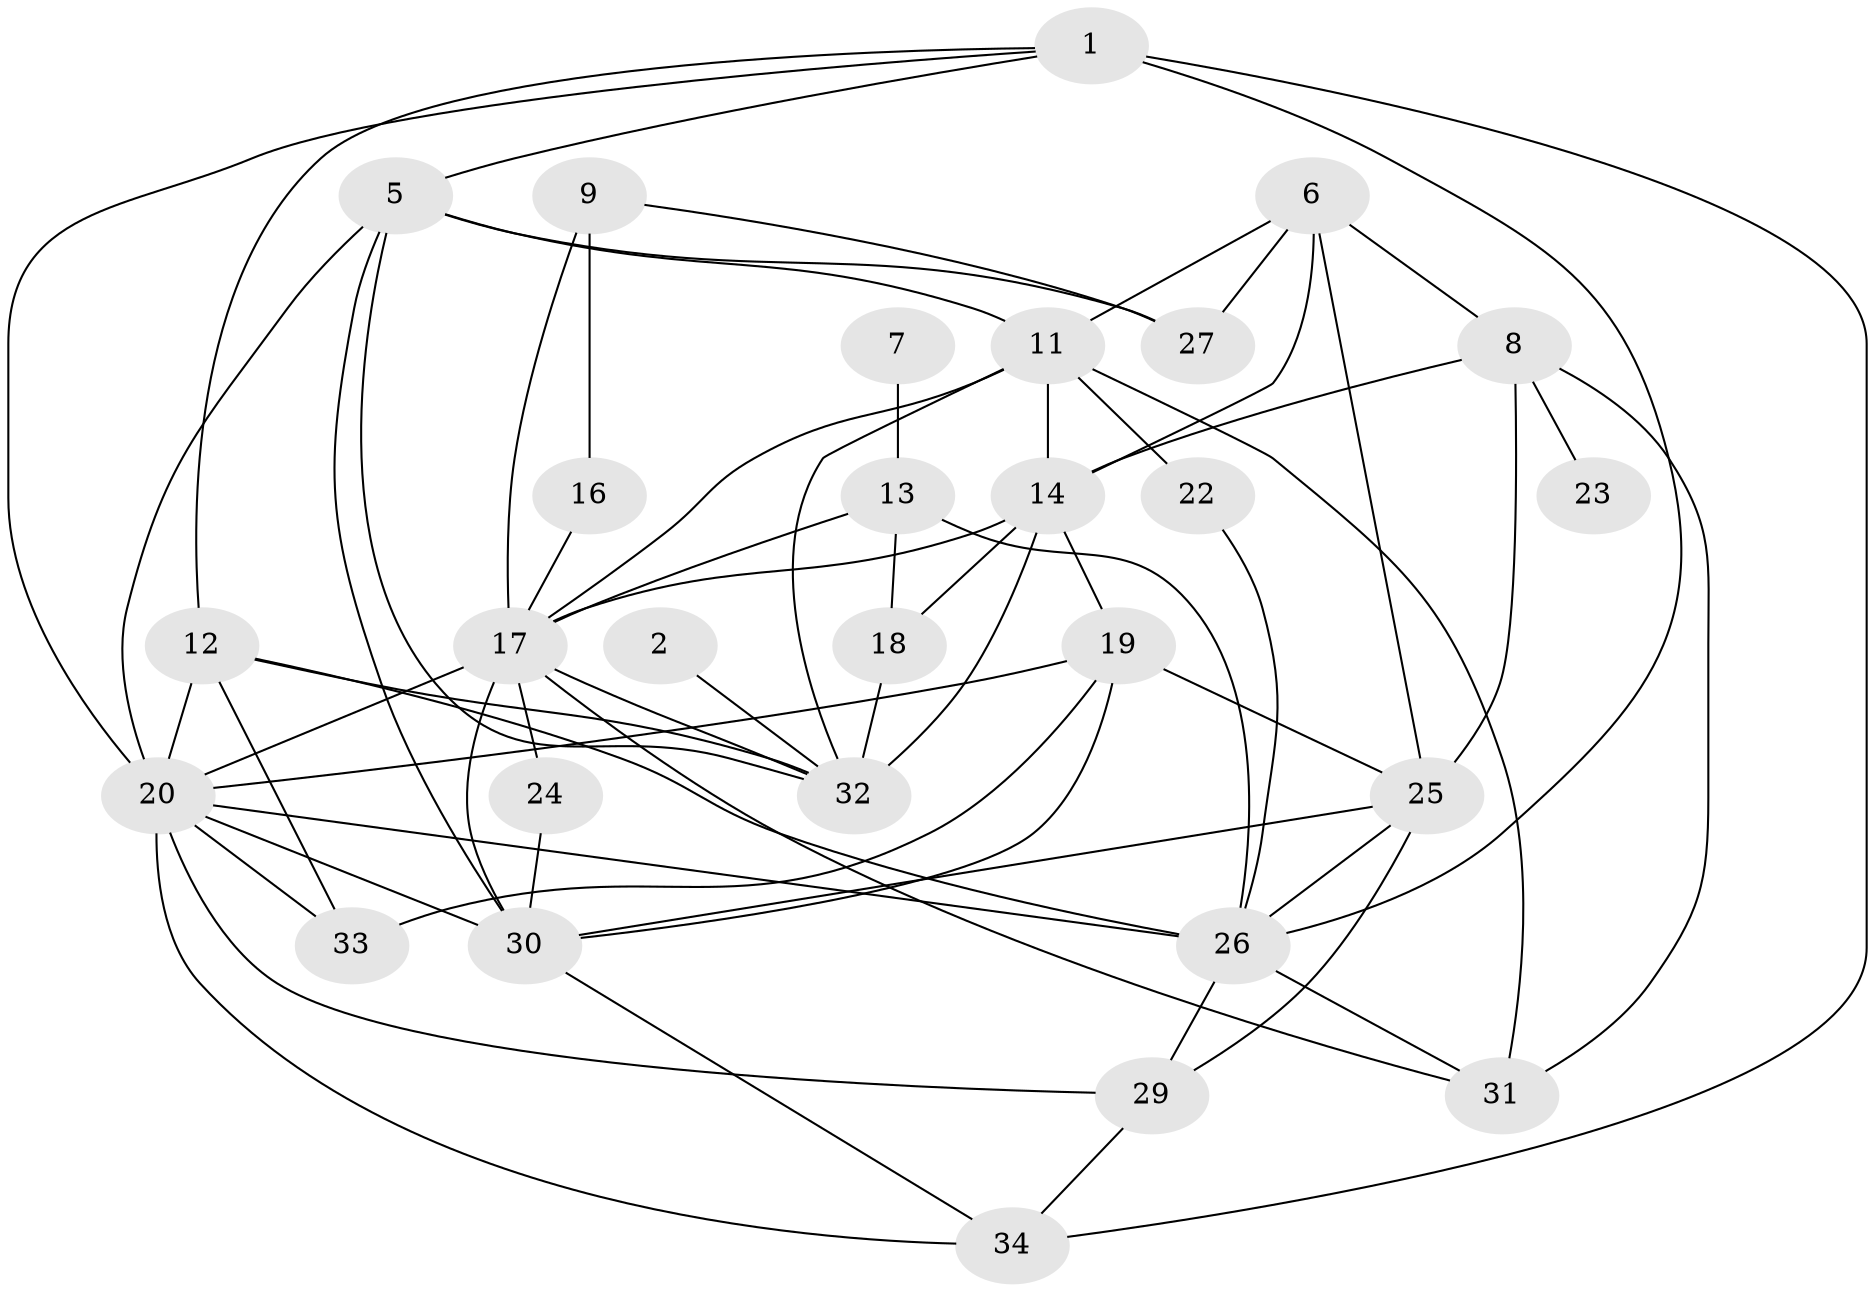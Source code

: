 // original degree distribution, {1: 0.19469026548672566, 2: 0.25663716814159293, 5: 0.05309734513274336, 4: 0.19469026548672566, 3: 0.18584070796460178, 0: 0.035398230088495575, 6: 0.05309734513274336, 7: 0.02654867256637168}
// Generated by graph-tools (version 1.1) at 2025/35/03/04/25 23:35:55]
// undirected, 28 vertices, 65 edges
graph export_dot {
  node [color=gray90,style=filled];
  1;
  2;
  5;
  6;
  7;
  8;
  9;
  11;
  12;
  13;
  14;
  16;
  17;
  18;
  19;
  20;
  22;
  23;
  24;
  25;
  26;
  27;
  29;
  30;
  31;
  32;
  33;
  34;
  1 -- 5 [weight=1.0];
  1 -- 12 [weight=1.0];
  1 -- 20 [weight=1.0];
  1 -- 26 [weight=1.0];
  1 -- 34 [weight=2.0];
  2 -- 32 [weight=1.0];
  5 -- 11 [weight=1.0];
  5 -- 20 [weight=1.0];
  5 -- 27 [weight=1.0];
  5 -- 30 [weight=1.0];
  5 -- 32 [weight=2.0];
  6 -- 8 [weight=1.0];
  6 -- 11 [weight=1.0];
  6 -- 14 [weight=1.0];
  6 -- 25 [weight=1.0];
  6 -- 27 [weight=1.0];
  7 -- 13 [weight=1.0];
  8 -- 14 [weight=1.0];
  8 -- 23 [weight=1.0];
  8 -- 25 [weight=1.0];
  8 -- 31 [weight=1.0];
  9 -- 16 [weight=1.0];
  9 -- 17 [weight=1.0];
  9 -- 27 [weight=1.0];
  11 -- 14 [weight=1.0];
  11 -- 17 [weight=1.0];
  11 -- 22 [weight=2.0];
  11 -- 31 [weight=1.0];
  11 -- 32 [weight=1.0];
  12 -- 20 [weight=1.0];
  12 -- 26 [weight=1.0];
  12 -- 32 [weight=2.0];
  12 -- 33 [weight=1.0];
  13 -- 17 [weight=1.0];
  13 -- 18 [weight=1.0];
  13 -- 26 [weight=2.0];
  14 -- 17 [weight=2.0];
  14 -- 18 [weight=1.0];
  14 -- 19 [weight=1.0];
  14 -- 32 [weight=1.0];
  16 -- 17 [weight=1.0];
  17 -- 20 [weight=1.0];
  17 -- 24 [weight=1.0];
  17 -- 30 [weight=1.0];
  17 -- 31 [weight=1.0];
  17 -- 32 [weight=1.0];
  18 -- 32 [weight=1.0];
  19 -- 20 [weight=1.0];
  19 -- 25 [weight=1.0];
  19 -- 30 [weight=1.0];
  19 -- 33 [weight=1.0];
  20 -- 26 [weight=1.0];
  20 -- 29 [weight=2.0];
  20 -- 30 [weight=2.0];
  20 -- 33 [weight=1.0];
  20 -- 34 [weight=2.0];
  22 -- 26 [weight=1.0];
  24 -- 30 [weight=1.0];
  25 -- 26 [weight=1.0];
  25 -- 29 [weight=1.0];
  25 -- 30 [weight=1.0];
  26 -- 29 [weight=2.0];
  26 -- 31 [weight=1.0];
  29 -- 34 [weight=1.0];
  30 -- 34 [weight=1.0];
}
